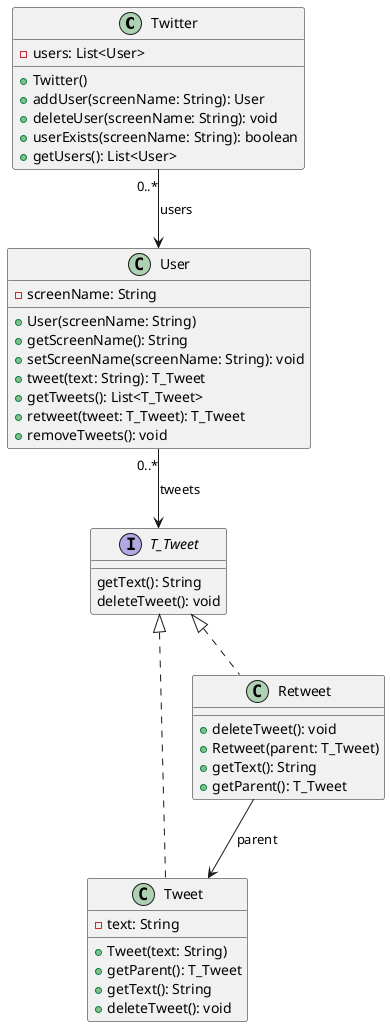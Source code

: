 @startuml

class Twitter  {
	-users: List<User>
	+Twitter()
	+addUser(screenName: String): User
	+deleteUser(screenName: String): void
	+userExists(screenName: String): boolean
	+getUsers(): List<User>
}



class User {
	-screenName: String
	+User(screenName: String)
	+getScreenName(): String
	+setScreenName(screenName: String): void
	+tweet(text: String): T_Tweet
	+getTweets(): List<T_Tweet>
	+retweet(tweet: T_Tweet): T_Tweet
	+removeTweets(): void
}



Twitter "0..*" -->  User : users

User "0..*" --> T_Tweet : tweets
class Tweet {
	-text: String
	+Tweet(text: String)
	+getParent(): T_Tweet
	+getText(): String
	+deleteTweet(): void
}

interface T_Tweet {
	getText(): String
	deleteTweet(): void
}
T_Tweet <|.. Tweet



class Retweet [[java:ar.edu.unlp.info.oo2.ejercicio1.Retweet]] {
	+deleteTweet(): void
	+Retweet(parent: T_Tweet)
	+getText(): String
	+getParent(): T_Tweet
}

T_Tweet <|.. Retweet
Retweet --> Tweet : parent
@enduml